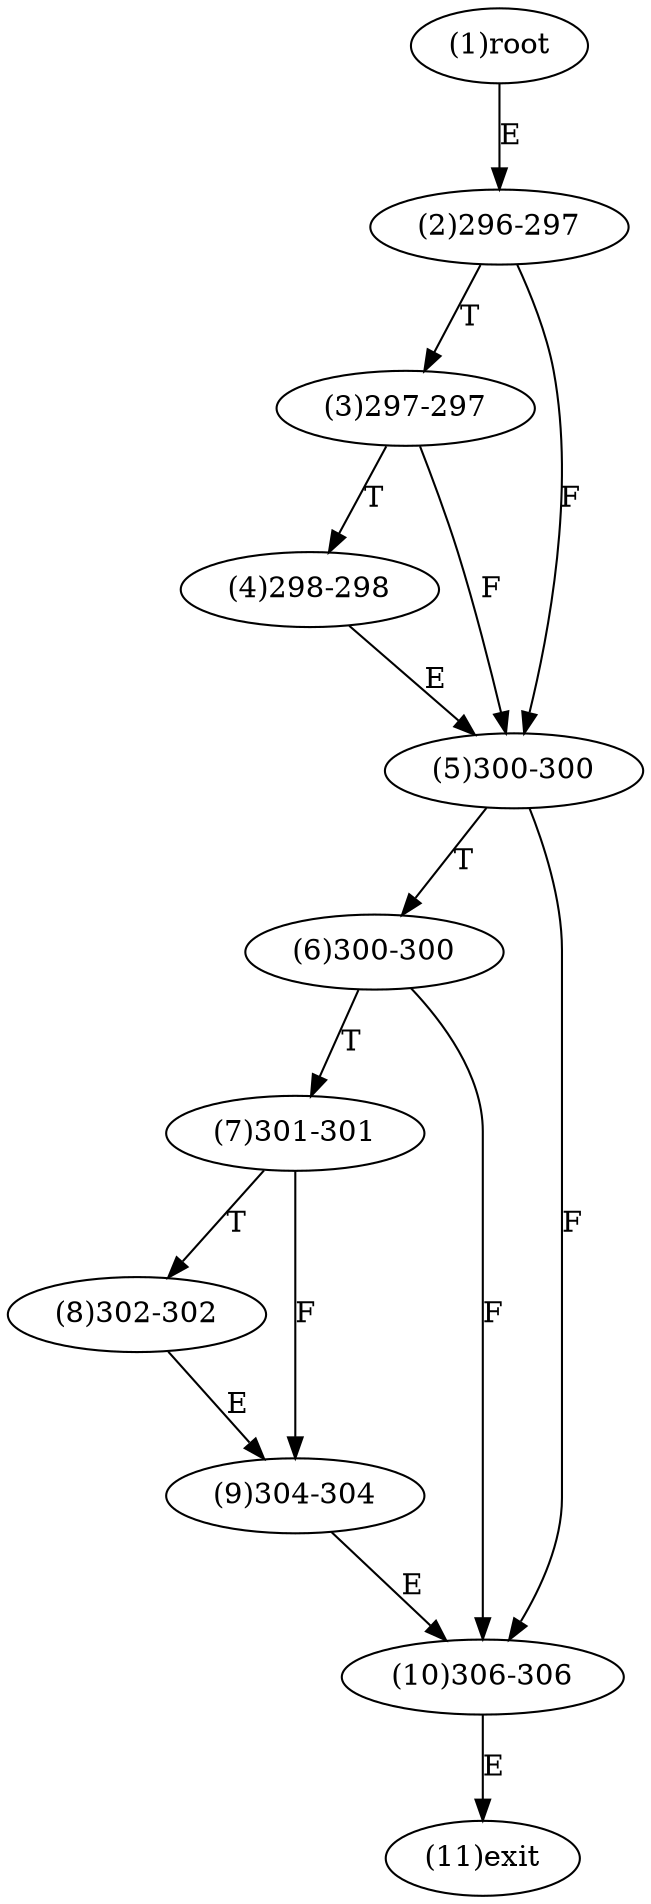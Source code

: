 digraph "" { 
1[ label="(1)root"];
2[ label="(2)296-297"];
3[ label="(3)297-297"];
4[ label="(4)298-298"];
5[ label="(5)300-300"];
6[ label="(6)300-300"];
7[ label="(7)301-301"];
8[ label="(8)302-302"];
9[ label="(9)304-304"];
10[ label="(10)306-306"];
11[ label="(11)exit"];
1->2[ label="E"];
2->5[ label="F"];
2->3[ label="T"];
3->5[ label="F"];
3->4[ label="T"];
4->5[ label="E"];
5->10[ label="F"];
5->6[ label="T"];
6->10[ label="F"];
6->7[ label="T"];
7->9[ label="F"];
7->8[ label="T"];
8->9[ label="E"];
9->10[ label="E"];
10->11[ label="E"];
}
